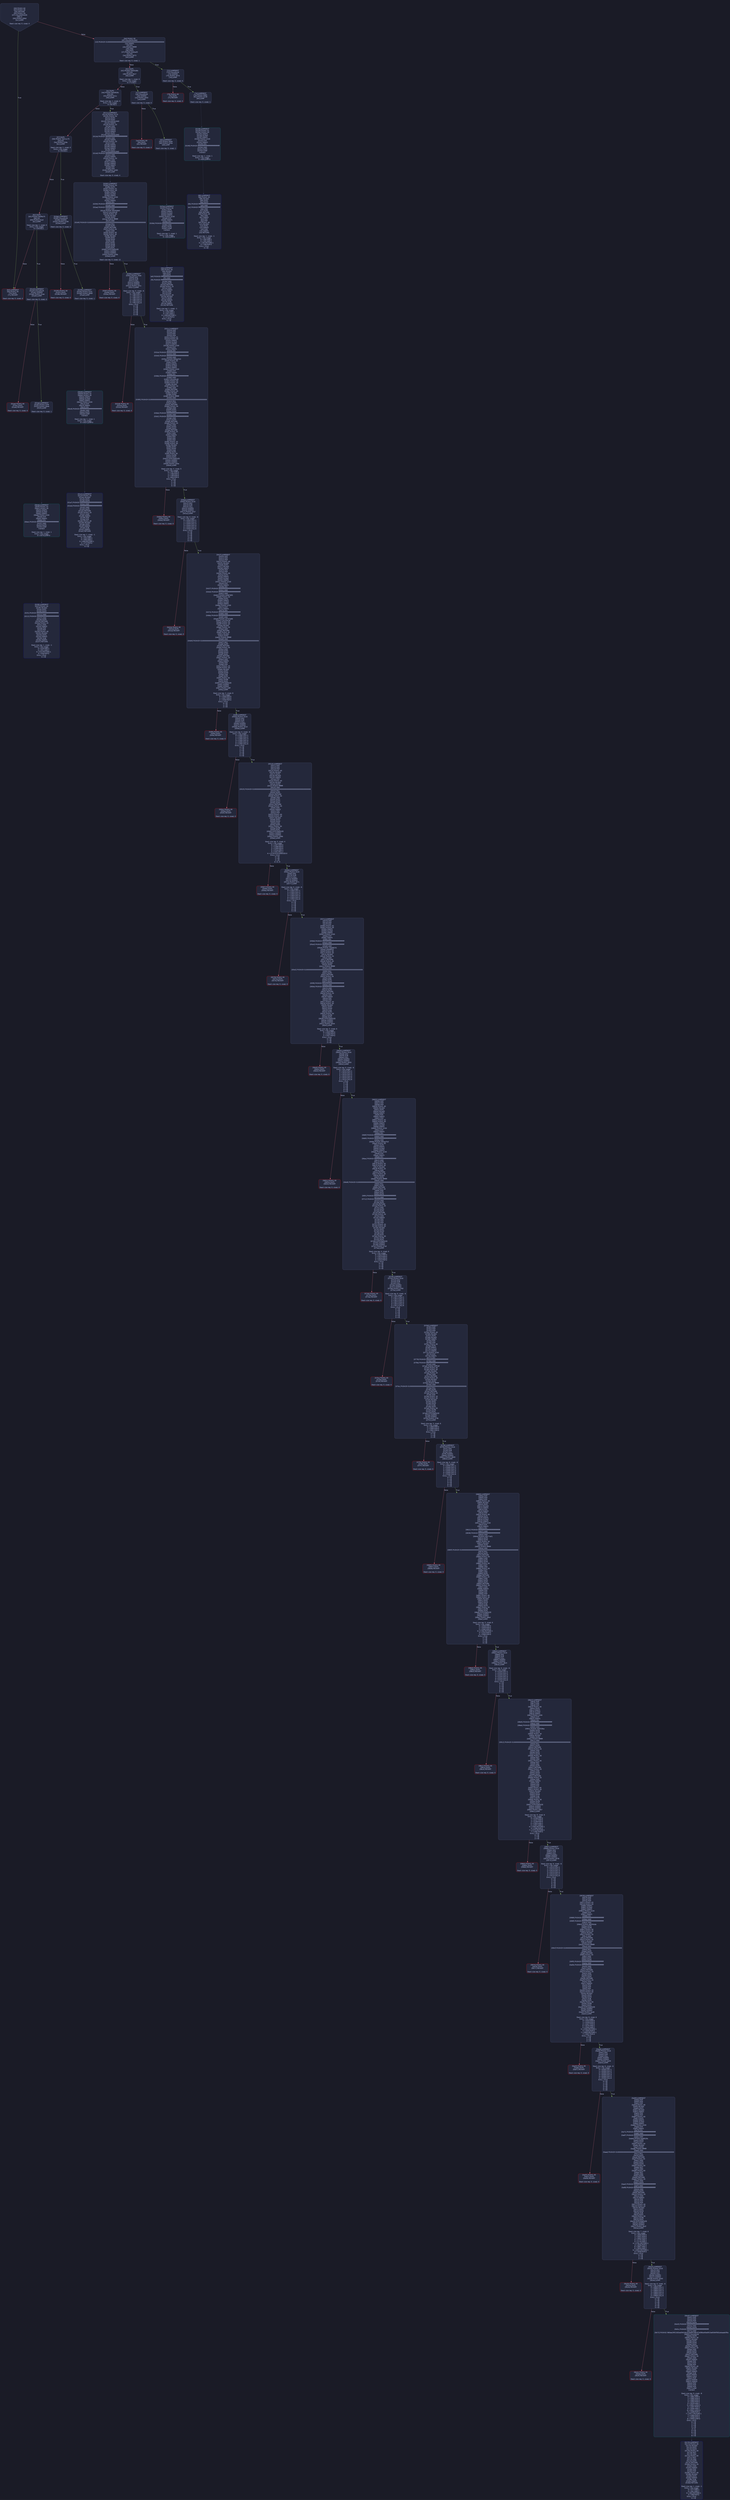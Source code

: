 digraph G {
    node [shape=box, style="filled, rounded", color="#565f89", fontcolor="#c0caf5", fontname="Helvetica", fillcolor="#24283b"];
    edge [color="#414868", fontcolor="#c0caf5", fontname="Helvetica"];
    bgcolor="#1a1b26";
    0 [ label = "[00] PUSH1 60
[02] PUSH1 40
[04] MSTORE
[05] PUSH1 04
[07] CALLDATASIZE
[08] LT
[09] PUSH2 006d
[0c] JUMPI

Stack size req: 0, sizeΔ: 0
" shape = invhouse]
    1 [ label = "[0d] PUSH1 00
[0f] CALLDATALOAD
[10] PUSH29 0100000000000000000000000000000000000000000000000000000000
[2e] SWAP1
[2f] DIV
[30] PUSH4 ffffffff
[35] AND
[36] DUP1
[37] PUSH4 3fc8cef3
[3c] EQ
[3d] PUSH2 0072
[40] JUMPI

Stack size req: 0, sizeΔ: 1
"]
    2 [ label = "[41] DUP1
[42] PUSH4 50655d8c
[47] EQ
[48] PUSH2 00c7
[4b] JUMPI

Stack size req: 1, sizeΔ: 0
Entry->Op usage:
	0->71:EQ:1
"]
    3 [ label = "[4c] DUP1
[4d] PUSH4 5e5d926c
[52] EQ
[53] PUSH2 011c
[56] JUMPI

Stack size req: 1, sizeΔ: 0
Entry->Op usage:
	0->82:EQ:1
"]
    4 [ label = "[57] DUP1
[58] PUSH4 7d211c75
[5d] EQ
[5e] PUSH2 018e
[61] JUMPI

Stack size req: 1, sizeΔ: 0
Entry->Op usage:
	0->93:EQ:1
"]
    5 [ label = "[62] DUP1
[63] PUSH4 f4b9fa75
[68] EQ
[69] PUSH2 01e3
[6c] JUMPI

Stack size req: 1, sizeΔ: 0
Entry->Op usage:
	0->104:EQ:1
"]
    6 [ label = "[6d] JUMPDEST
[6e] PUSH1 00
[70] DUP1
[71] REVERT

Stack size req: 0, sizeΔ: 0
" color = "red"]
    7 [ label = "[72] JUMPDEST
[73] CALLVALUE
[74] ISZERO
[75] PUSH2 007d
[78] JUMPI

Stack size req: 0, sizeΔ: 0
"]
    8 [ label = "[79] PUSH1 00
[7b] DUP1
[7c] REVERT

Stack size req: 0, sizeΔ: 0
" color = "red"]
    9 [ label = "[7d] JUMPDEST
[7e] PUSH2 0085
[81] PUSH2 0238
[84] JUMP

Stack size req: 0, sizeΔ: 1
"]
    10 [ label = "[85] JUMPDEST
[86] PUSH1 40
[88] MLOAD
[89] DUP1
[8a] DUP3
[8b] PUSH20 ffffffffffffffffffffffffffffffffffffffff
[a0] AND
[a1] PUSH20 ffffffffffffffffffffffffffffffffffffffff
[b6] AND
[b7] DUP2
[b8] MSTORE
[b9] PUSH1 20
[bb] ADD
[bc] SWAP2
[bd] POP
[be] POP
[bf] PUSH1 40
[c1] MLOAD
[c2] DUP1
[c3] SWAP2
[c4] SUB
[c5] SWAP1
[c6] RETURN

Stack size req: 1, sizeΔ: -1
Entry->Op usage:
	0->160:AND:1
	0->182:AND:1
	0->184:MSTORE:1
	0->189:POP:0
Entry->Exit:
	0->😵
" color = "darkblue"]
    11 [ label = "[c7] JUMPDEST
[c8] CALLVALUE
[c9] ISZERO
[ca] PUSH2 00d2
[cd] JUMPI

Stack size req: 0, sizeΔ: 0
"]
    12 [ label = "[ce] PUSH1 00
[d0] DUP1
[d1] REVERT

Stack size req: 0, sizeΔ: 0
" color = "red"]
    13 [ label = "[d2] JUMPDEST
[d3] PUSH2 00da
[d6] PUSH2 025e
[d9] JUMP

Stack size req: 0, sizeΔ: 1
"]
    14 [ label = "[da] JUMPDEST
[db] PUSH1 40
[dd] MLOAD
[de] DUP1
[df] DUP3
[e0] PUSH20 ffffffffffffffffffffffffffffffffffffffff
[f5] AND
[f6] PUSH20 ffffffffffffffffffffffffffffffffffffffff
[010b] AND
[010c] DUP2
[010d] MSTORE
[010e] PUSH1 20
[0110] ADD
[0111] SWAP2
[0112] POP
[0113] POP
[0114] PUSH1 40
[0116] MLOAD
[0117] DUP1
[0118] SWAP2
[0119] SUB
[011a] SWAP1
[011b] RETURN

Stack size req: 1, sizeΔ: -1
Entry->Op usage:
	0->245:AND:1
	0->267:AND:1
	0->269:MSTORE:1
	0->274:POP:0
Entry->Exit:
	0->😵
" color = "darkblue"]
    15 [ label = "[011c] JUMPDEST
[011d] PUSH2 0170
[0120] PUSH1 04
[0122] DUP1
[0123] DUP1
[0124] CALLDATALOAD
[0125] SWAP1
[0126] PUSH1 20
[0128] ADD
[0129] SWAP1
[012a] SWAP2
[012b] SWAP1
[012c] DUP1
[012d] CALLDATALOAD
[012e] PUSH20 ffffffffffffffffffffffffffffffffffffffff
[0143] AND
[0144] SWAP1
[0145] PUSH1 20
[0147] ADD
[0148] SWAP1
[0149] SWAP2
[014a] SWAP1
[014b] DUP1
[014c] CALLDATALOAD
[014d] PUSH20 ffffffffffffffffffffffffffffffffffffffff
[0162] AND
[0163] SWAP1
[0164] PUSH1 20
[0166] ADD
[0167] SWAP1
[0168] SWAP2
[0169] SWAP1
[016a] POP
[016b] POP
[016c] PUSH2 0283
[016f] JUMP

Stack size req: 0, sizeΔ: 4
"]
    16 [ label = "[0170] JUMPDEST
[0171] PUSH1 40
[0173] MLOAD
[0174] DUP1
[0175] DUP3
[0176] PUSH1 00
[0178] NOT
[0179] AND
[017a] PUSH1 00
[017c] NOT
[017d] AND
[017e] DUP2
[017f] MSTORE
[0180] PUSH1 20
[0182] ADD
[0183] SWAP2
[0184] POP
[0185] POP
[0186] PUSH1 40
[0188] MLOAD
[0189] DUP1
[018a] SWAP2
[018b] SUB
[018c] SWAP1
[018d] RETURN

Stack size req: 1, sizeΔ: -1
Entry->Op usage:
	0->377:AND:1
	0->381:AND:1
	0->383:MSTORE:1
	0->388:POP:0
Entry->Exit:
	0->😵
" color = "darkblue"]
    17 [ label = "[018e] JUMPDEST
[018f] CALLVALUE
[0190] ISZERO
[0191] PUSH2 0199
[0194] JUMPI

Stack size req: 0, sizeΔ: 0
"]
    18 [ label = "[0195] PUSH1 00
[0197] DUP1
[0198] REVERT

Stack size req: 0, sizeΔ: 0
" color = "red"]
    19 [ label = "[0199] JUMPDEST
[019a] PUSH2 01a1
[019d] PUSH2 0bb8
[01a0] JUMP

Stack size req: 0, sizeΔ: 1
"]
    20 [ label = "[01a1] JUMPDEST
[01a2] PUSH1 40
[01a4] MLOAD
[01a5] DUP1
[01a6] DUP3
[01a7] PUSH20 ffffffffffffffffffffffffffffffffffffffff
[01bc] AND
[01bd] PUSH20 ffffffffffffffffffffffffffffffffffffffff
[01d2] AND
[01d3] DUP2
[01d4] MSTORE
[01d5] PUSH1 20
[01d7] ADD
[01d8] SWAP2
[01d9] POP
[01da] POP
[01db] PUSH1 40
[01dd] MLOAD
[01de] DUP1
[01df] SWAP2
[01e0] SUB
[01e1] SWAP1
[01e2] RETURN

Stack size req: 1, sizeΔ: -1
Entry->Op usage:
	0->444:AND:1
	0->466:AND:1
	0->468:MSTORE:1
	0->473:POP:0
Entry->Exit:
	0->😵
" color = "darkblue"]
    21 [ label = "[01e3] JUMPDEST
[01e4] CALLVALUE
[01e5] ISZERO
[01e6] PUSH2 01ee
[01e9] JUMPI

Stack size req: 0, sizeΔ: 0
"]
    22 [ label = "[01ea] PUSH1 00
[01ec] DUP1
[01ed] REVERT

Stack size req: 0, sizeΔ: 0
" color = "red"]
    23 [ label = "[01ee] JUMPDEST
[01ef] PUSH2 01f6
[01f2] PUSH2 0bde
[01f5] JUMP

Stack size req: 0, sizeΔ: 1
"]
    24 [ label = "[01f6] JUMPDEST
[01f7] PUSH1 40
[01f9] MLOAD
[01fa] DUP1
[01fb] DUP3
[01fc] PUSH20 ffffffffffffffffffffffffffffffffffffffff
[0211] AND
[0212] PUSH20 ffffffffffffffffffffffffffffffffffffffff
[0227] AND
[0228] DUP2
[0229] MSTORE
[022a] PUSH1 20
[022c] ADD
[022d] SWAP2
[022e] POP
[022f] POP
[0230] PUSH1 40
[0232] MLOAD
[0233] DUP1
[0234] SWAP2
[0235] SUB
[0236] SWAP1
[0237] RETURN

Stack size req: 1, sizeΔ: -1
Entry->Op usage:
	0->529:AND:1
	0->551:AND:1
	0->553:MSTORE:1
	0->558:POP:0
Entry->Exit:
	0->😵
" color = "darkblue"]
    25 [ label = "[0238] JUMPDEST
[0239] PUSH1 01
[023b] PUSH1 00
[023d] SWAP1
[023e] SLOAD
[023f] SWAP1
[0240] PUSH2 0100
[0243] EXP
[0244] SWAP1
[0245] DIV
[0246] PUSH20 ffffffffffffffffffffffffffffffffffffffff
[025b] AND
[025c] DUP2
[025d] JUMP
Indirect!

Stack size req: 1, sizeΔ: 1
Entry->Op usage:
	0->605:JUMP:0
" color = "teal"]
    26 [ label = "[025e] JUMPDEST
[025f] PUSH1 00
[0261] DUP1
[0262] SWAP1
[0263] SLOAD
[0264] SWAP1
[0265] PUSH2 0100
[0268] EXP
[0269] SWAP1
[026a] DIV
[026b] PUSH20 ffffffffffffffffffffffffffffffffffffffff
[0280] AND
[0281] DUP2
[0282] JUMP
Indirect!

Stack size req: 1, sizeΔ: 1
Entry->Op usage:
	0->642:JUMP:0
" color = "teal"]
    27 [ label = "[0283] JUMPDEST
[0284] PUSH1 00
[0286] DUP1
[0287] PUSH1 01
[0289] PUSH1 00
[028b] SWAP1
[028c] SLOAD
[028d] SWAP1
[028e] PUSH2 0100
[0291] EXP
[0292] SWAP1
[0293] DIV
[0294] PUSH20 ffffffffffffffffffffffffffffffffffffffff
[02a9] AND
[02aa] PUSH20 ffffffffffffffffffffffffffffffffffffffff
[02bf] AND
[02c0] PUSH4 d0e30db0
[02c5] CALLVALUE
[02c6] PUSH1 40
[02c8] MLOAD
[02c9] DUP3
[02ca] PUSH4 ffffffff
[02cf] AND
[02d0] PUSH29 0100000000000000000000000000000000000000000000000000000000
[02ee] MUL
[02ef] DUP2
[02f0] MSTORE
[02f1] PUSH1 04
[02f3] ADD
[02f4] PUSH1 00
[02f6] PUSH1 40
[02f8] MLOAD
[02f9] DUP1
[02fa] DUP4
[02fb] SUB
[02fc] DUP2
[02fd] DUP6
[02fe] DUP9
[02ff] DUP1
[0300] EXTCODESIZE
[0301] ISZERO
[0302] ISZERO
[0303] PUSH2 030b
[0306] JUMPI

Stack size req: 0, sizeΔ: 12
"]
    28 [ label = "[0307] PUSH1 00
[0309] DUP1
[030a] REVERT

Stack size req: 0, sizeΔ: 0
" color = "red"]
    29 [ label = "[030b] JUMPDEST
[030c] PUSH2 25ee
[030f] GAS
[0310] SUB
[0311] CALL
[0312] ISZERO
[0313] ISZERO
[0314] PUSH2 031c
[0317] JUMPI

Stack size req: 6, sizeΔ: -6
Entry->Op usage:
	0->785:CALL:1
	1->785:CALL:2
	2->785:CALL:3
	3->785:CALL:4
	4->785:CALL:5
	5->785:CALL:6
Entry->Exit:
	0->😵
	1->😵
	2->😵
	3->😵
	4->😵
	5->😵
"]
    30 [ label = "[0318] PUSH1 00
[031a] DUP1
[031b] REVERT

Stack size req: 0, sizeΔ: 0
" color = "red"]
    31 [ label = "[031c] JUMPDEST
[031d] POP
[031e] POP
[031f] POP
[0320] POP
[0321] PUSH1 01
[0323] PUSH1 00
[0325] SWAP1
[0326] SLOAD
[0327] SWAP1
[0328] PUSH2 0100
[032b] EXP
[032c] SWAP1
[032d] DIV
[032e] PUSH20 ffffffffffffffffffffffffffffffffffffffff
[0343] AND
[0344] PUSH20 ffffffffffffffffffffffffffffffffffffffff
[0359] AND
[035a] PUSH4 095ea7b3
[035f] PUSH1 00
[0361] DUP1
[0362] SWAP1
[0363] SLOAD
[0364] SWAP1
[0365] PUSH2 0100
[0368] EXP
[0369] SWAP1
[036a] DIV
[036b] PUSH20 ffffffffffffffffffffffffffffffffffffffff
[0380] AND
[0381] CALLVALUE
[0382] PUSH1 00
[0384] PUSH1 40
[0386] MLOAD
[0387] PUSH1 20
[0389] ADD
[038a] MSTORE
[038b] PUSH1 40
[038d] MLOAD
[038e] DUP4
[038f] PUSH4 ffffffff
[0394] AND
[0395] PUSH29 0100000000000000000000000000000000000000000000000000000000
[03b3] MUL
[03b4] DUP2
[03b5] MSTORE
[03b6] PUSH1 04
[03b8] ADD
[03b9] DUP1
[03ba] DUP4
[03bb] PUSH20 ffffffffffffffffffffffffffffffffffffffff
[03d0] AND
[03d1] PUSH20 ffffffffffffffffffffffffffffffffffffffff
[03e6] AND
[03e7] DUP2
[03e8] MSTORE
[03e9] PUSH1 20
[03eb] ADD
[03ec] DUP3
[03ed] DUP2
[03ee] MSTORE
[03ef] PUSH1 20
[03f1] ADD
[03f2] SWAP3
[03f3] POP
[03f4] POP
[03f5] POP
[03f6] PUSH1 20
[03f8] PUSH1 40
[03fa] MLOAD
[03fb] DUP1
[03fc] DUP4
[03fd] SUB
[03fe] DUP2
[03ff] PUSH1 00
[0401] DUP8
[0402] DUP1
[0403] EXTCODESIZE
[0404] ISZERO
[0405] ISZERO
[0406] PUSH2 040e
[0409] JUMPI

Stack size req: 4, sizeΔ: 5
Entry->Op usage:
	0->797:POP:0
	1->798:POP:0
	2->799:POP:0
	3->800:POP:0
Entry->Exit:
	0->😵
	1->😵
	2->😵
	3->😵
"]
    32 [ label = "[040a] PUSH1 00
[040c] DUP1
[040d] REVERT

Stack size req: 0, sizeΔ: 0
" color = "red"]
    33 [ label = "[040e] JUMPDEST
[040f] PUSH2 02c6
[0412] GAS
[0413] SUB
[0414] CALL
[0415] ISZERO
[0416] ISZERO
[0417] PUSH2 041f
[041a] JUMPI

Stack size req: 6, sizeΔ: -6
Entry->Op usage:
	0->1044:CALL:1
	1->1044:CALL:2
	2->1044:CALL:3
	3->1044:CALL:4
	4->1044:CALL:5
	5->1044:CALL:6
Entry->Exit:
	0->😵
	1->😵
	2->😵
	3->😵
	4->😵
	5->😵
"]
    34 [ label = "[041b] PUSH1 00
[041d] DUP1
[041e] REVERT

Stack size req: 0, sizeΔ: 0
" color = "red"]
    35 [ label = "[041f] JUMPDEST
[0420] POP
[0421] POP
[0422] POP
[0423] PUSH1 40
[0425] MLOAD
[0426] DUP1
[0427] MLOAD
[0428] SWAP1
[0429] POP
[042a] POP
[042b] PUSH1 00
[042d] DUP1
[042e] SWAP1
[042f] SLOAD
[0430] SWAP1
[0431] PUSH2 0100
[0434] EXP
[0435] SWAP1
[0436] DIV
[0437] PUSH20 ffffffffffffffffffffffffffffffffffffffff
[044c] AND
[044d] PUSH20 ffffffffffffffffffffffffffffffffffffffff
[0462] AND
[0463] PUSH4 049878f3
[0468] PUSH1 00
[046a] DUP1
[046b] SWAP1
[046c] SLOAD
[046d] SWAP1
[046e] PUSH2 0100
[0471] EXP
[0472] SWAP1
[0473] DIV
[0474] PUSH20 ffffffffffffffffffffffffffffffffffffffff
[0489] AND
[048a] PUSH20 ffffffffffffffffffffffffffffffffffffffff
[049f] AND
[04a0] PUSH4 e47e7e66
[04a5] CALLVALUE
[04a6] PUSH1 00
[04a8] PUSH1 40
[04aa] MLOAD
[04ab] PUSH1 20
[04ad] ADD
[04ae] MSTORE
[04af] PUSH1 40
[04b1] MLOAD
[04b2] DUP3
[04b3] PUSH4 ffffffff
[04b8] AND
[04b9] PUSH29 0100000000000000000000000000000000000000000000000000000000
[04d7] MUL
[04d8] DUP2
[04d9] MSTORE
[04da] PUSH1 04
[04dc] ADD
[04dd] DUP1
[04de] DUP3
[04df] DUP2
[04e0] MSTORE
[04e1] PUSH1 20
[04e3] ADD
[04e4] SWAP2
[04e5] POP
[04e6] POP
[04e7] PUSH1 20
[04e9] PUSH1 40
[04eb] MLOAD
[04ec] DUP1
[04ed] DUP4
[04ee] SUB
[04ef] DUP2
[04f0] PUSH1 00
[04f2] DUP8
[04f3] DUP1
[04f4] EXTCODESIZE
[04f5] ISZERO
[04f6] ISZERO
[04f7] PUSH2 04ff
[04fa] JUMPI

Stack size req: 3, sizeΔ: 8
Entry->Op usage:
	0->1056:POP:0
	1->1057:POP:0
	2->1058:POP:0
Entry->Exit:
	0->😵
	1->😵
	2->😵
"]
    36 [ label = "[04fb] PUSH1 00
[04fd] DUP1
[04fe] REVERT

Stack size req: 0, sizeΔ: 0
" color = "red"]
    37 [ label = "[04ff] JUMPDEST
[0500] PUSH2 02c6
[0503] GAS
[0504] SUB
[0505] CALL
[0506] ISZERO
[0507] ISZERO
[0508] PUSH2 0510
[050b] JUMPI

Stack size req: 6, sizeΔ: -6
Entry->Op usage:
	0->1285:CALL:1
	1->1285:CALL:2
	2->1285:CALL:3
	3->1285:CALL:4
	4->1285:CALL:5
	5->1285:CALL:6
Entry->Exit:
	0->😵
	1->😵
	2->😵
	3->😵
	4->😵
	5->😵
"]
    38 [ label = "[050c] PUSH1 00
[050e] DUP1
[050f] REVERT

Stack size req: 0, sizeΔ: 0
" color = "red"]
    39 [ label = "[0510] JUMPDEST
[0511] POP
[0512] POP
[0513] POP
[0514] PUSH1 40
[0516] MLOAD
[0517] DUP1
[0518] MLOAD
[0519] SWAP1
[051a] POP
[051b] PUSH1 40
[051d] MLOAD
[051e] DUP3
[051f] PUSH4 ffffffff
[0524] AND
[0525] PUSH29 0100000000000000000000000000000000000000000000000000000000
[0543] MUL
[0544] DUP2
[0545] MSTORE
[0546] PUSH1 04
[0548] ADD
[0549] DUP1
[054a] DUP3
[054b] DUP2
[054c] MSTORE
[054d] PUSH1 20
[054f] ADD
[0550] SWAP2
[0551] POP
[0552] POP
[0553] PUSH1 00
[0555] PUSH1 40
[0557] MLOAD
[0558] DUP1
[0559] DUP4
[055a] SUB
[055b] DUP2
[055c] PUSH1 00
[055e] DUP8
[055f] DUP1
[0560] EXTCODESIZE
[0561] ISZERO
[0562] ISZERO
[0563] PUSH2 056b
[0566] JUMPI

Stack size req: 5, sizeΔ: 4
Entry->Op usage:
	0->1297:POP:0
	1->1298:POP:0
	2->1299:POP:0
	3->1316:AND:1
	3->1347:MUL:1
	4->1376:EXTCODESIZE:0
Entry->Exit:
	0->😵
	1->😵
	2->😵
	4->0, 8
"]
    40 [ label = "[0567] PUSH1 00
[0569] DUP1
[056a] REVERT

Stack size req: 0, sizeΔ: 0
" color = "red"]
    41 [ label = "[056b] JUMPDEST
[056c] PUSH2 02c6
[056f] GAS
[0570] SUB
[0571] CALL
[0572] ISZERO
[0573] ISZERO
[0574] PUSH2 057c
[0577] JUMPI

Stack size req: 6, sizeΔ: -6
Entry->Op usage:
	0->1393:CALL:1
	1->1393:CALL:2
	2->1393:CALL:3
	3->1393:CALL:4
	4->1393:CALL:5
	5->1393:CALL:6
Entry->Exit:
	0->😵
	1->😵
	2->😵
	3->😵
	4->😵
	5->😵
"]
    42 [ label = "[0578] PUSH1 00
[057a] DUP1
[057b] REVERT

Stack size req: 0, sizeΔ: 0
" color = "red"]
    43 [ label = "[057c] JUMPDEST
[057d] POP
[057e] POP
[057f] POP
[0580] PUSH1 02
[0582] PUSH1 00
[0584] SWAP1
[0585] SLOAD
[0586] SWAP1
[0587] PUSH2 0100
[058a] EXP
[058b] SWAP1
[058c] DIV
[058d] PUSH20 ffffffffffffffffffffffffffffffffffffffff
[05a2] AND
[05a3] PUSH20 ffffffffffffffffffffffffffffffffffffffff
[05b8] AND
[05b9] PUSH4 70a08231
[05be] ADDRESS
[05bf] PUSH1 00
[05c1] PUSH1 40
[05c3] MLOAD
[05c4] PUSH1 20
[05c6] ADD
[05c7] MSTORE
[05c8] PUSH1 40
[05ca] MLOAD
[05cb] DUP3
[05cc] PUSH4 ffffffff
[05d1] AND
[05d2] PUSH29 0100000000000000000000000000000000000000000000000000000000
[05f0] MUL
[05f1] DUP2
[05f2] MSTORE
[05f3] PUSH1 04
[05f5] ADD
[05f6] DUP1
[05f7] DUP3
[05f8] PUSH20 ffffffffffffffffffffffffffffffffffffffff
[060d] AND
[060e] PUSH20 ffffffffffffffffffffffffffffffffffffffff
[0623] AND
[0624] DUP2
[0625] MSTORE
[0626] PUSH1 20
[0628] ADD
[0629] SWAP2
[062a] POP
[062b] POP
[062c] PUSH1 20
[062e] PUSH1 40
[0630] MLOAD
[0631] DUP1
[0632] DUP4
[0633] SUB
[0634] DUP2
[0635] PUSH1 00
[0637] DUP8
[0638] DUP1
[0639] EXTCODESIZE
[063a] ISZERO
[063b] ISZERO
[063c] PUSH2 0644
[063f] JUMPI

Stack size req: 3, sizeΔ: 6
Entry->Op usage:
	0->1405:POP:0
	1->1406:POP:0
	2->1407:POP:0
Entry->Exit:
	0->😵
	1->😵
	2->😵
"]
    44 [ label = "[0640] PUSH1 00
[0642] DUP1
[0643] REVERT

Stack size req: 0, sizeΔ: 0
" color = "red"]
    45 [ label = "[0644] JUMPDEST
[0645] PUSH2 02c6
[0648] GAS
[0649] SUB
[064a] CALL
[064b] ISZERO
[064c] ISZERO
[064d] PUSH2 0655
[0650] JUMPI

Stack size req: 6, sizeΔ: -6
Entry->Op usage:
	0->1610:CALL:1
	1->1610:CALL:2
	2->1610:CALL:3
	3->1610:CALL:4
	4->1610:CALL:5
	5->1610:CALL:6
Entry->Exit:
	0->😵
	1->😵
	2->😵
	3->😵
	4->😵
	5->😵
"]
    46 [ label = "[0651] PUSH1 00
[0653] DUP1
[0654] REVERT

Stack size req: 0, sizeΔ: 0
" color = "red"]
    47 [ label = "[0655] JUMPDEST
[0656] POP
[0657] POP
[0658] POP
[0659] PUSH1 40
[065b] MLOAD
[065c] DUP1
[065d] MLOAD
[065e] SWAP1
[065f] POP
[0660] SWAP1
[0661] POP
[0662] PUSH1 02
[0664] PUSH1 00
[0666] SWAP1
[0667] SLOAD
[0668] SWAP1
[0669] PUSH2 0100
[066c] EXP
[066d] SWAP1
[066e] DIV
[066f] PUSH20 ffffffffffffffffffffffffffffffffffffffff
[0684] AND
[0685] PUSH20 ffffffffffffffffffffffffffffffffffffffff
[069a] AND
[069b] PUSH4 095ea7b3
[06a0] PUSH1 00
[06a2] DUP1
[06a3] SWAP1
[06a4] SLOAD
[06a5] SWAP1
[06a6] PUSH2 0100
[06a9] EXP
[06aa] SWAP1
[06ab] DIV
[06ac] PUSH20 ffffffffffffffffffffffffffffffffffffffff
[06c1] AND
[06c2] DUP4
[06c3] PUSH1 00
[06c5] PUSH1 40
[06c7] MLOAD
[06c8] PUSH1 20
[06ca] ADD
[06cb] MSTORE
[06cc] PUSH1 40
[06ce] MLOAD
[06cf] DUP4
[06d0] PUSH4 ffffffff
[06d5] AND
[06d6] PUSH29 0100000000000000000000000000000000000000000000000000000000
[06f4] MUL
[06f5] DUP2
[06f6] MSTORE
[06f7] PUSH1 04
[06f9] ADD
[06fa] DUP1
[06fb] DUP4
[06fc] PUSH20 ffffffffffffffffffffffffffffffffffffffff
[0711] AND
[0712] PUSH20 ffffffffffffffffffffffffffffffffffffffff
[0727] AND
[0728] DUP2
[0729] MSTORE
[072a] PUSH1 20
[072c] ADD
[072d] DUP3
[072e] DUP2
[072f] MSTORE
[0730] PUSH1 20
[0732] ADD
[0733] SWAP3
[0734] POP
[0735] POP
[0736] POP
[0737] PUSH1 20
[0739] PUSH1 40
[073b] MLOAD
[073c] DUP1
[073d] DUP4
[073e] SUB
[073f] DUP2
[0740] PUSH1 00
[0742] DUP8
[0743] DUP1
[0744] EXTCODESIZE
[0745] ISZERO
[0746] ISZERO
[0747] PUSH2 074f
[074a] JUMPI

Stack size req: 4, sizeΔ: 6
Entry->Op usage:
	0->1622:POP:0
	1->1623:POP:0
	2->1624:POP:0
	3->1633:POP:0
Entry->Exit:
	0->😵
	1->😵
	2->😵
	3->😵
"]
    48 [ label = "[074b] PUSH1 00
[074d] DUP1
[074e] REVERT

Stack size req: 0, sizeΔ: 0
" color = "red"]
    49 [ label = "[074f] JUMPDEST
[0750] PUSH2 02c6
[0753] GAS
[0754] SUB
[0755] CALL
[0756] ISZERO
[0757] ISZERO
[0758] PUSH2 0760
[075b] JUMPI

Stack size req: 6, sizeΔ: -6
Entry->Op usage:
	0->1877:CALL:1
	1->1877:CALL:2
	2->1877:CALL:3
	3->1877:CALL:4
	4->1877:CALL:5
	5->1877:CALL:6
Entry->Exit:
	0->😵
	1->😵
	2->😵
	3->😵
	4->😵
	5->😵
"]
    50 [ label = "[075c] PUSH1 00
[075e] DUP1
[075f] REVERT

Stack size req: 0, sizeΔ: 0
" color = "red"]
    51 [ label = "[0760] JUMPDEST
[0761] POP
[0762] POP
[0763] POP
[0764] PUSH1 40
[0766] MLOAD
[0767] DUP1
[0768] MLOAD
[0769] SWAP1
[076a] POP
[076b] POP
[076c] PUSH1 00
[076e] DUP1
[076f] SWAP1
[0770] SLOAD
[0771] SWAP1
[0772] PUSH2 0100
[0775] EXP
[0776] SWAP1
[0777] DIV
[0778] PUSH20 ffffffffffffffffffffffffffffffffffffffff
[078d] AND
[078e] PUSH20 ffffffffffffffffffffffffffffffffffffffff
[07a3] AND
[07a4] PUSH4 fcfff16f
[07a9] PUSH1 00
[07ab] PUSH1 40
[07ad] MLOAD
[07ae] PUSH1 20
[07b0] ADD
[07b1] MSTORE
[07b2] PUSH1 40
[07b4] MLOAD
[07b5] DUP2
[07b6] PUSH4 ffffffff
[07bb] AND
[07bc] PUSH29 0100000000000000000000000000000000000000000000000000000000
[07da] MUL
[07db] DUP2
[07dc] MSTORE
[07dd] PUSH1 04
[07df] ADD
[07e0] PUSH1 20
[07e2] PUSH1 40
[07e4] MLOAD
[07e5] DUP1
[07e6] DUP4
[07e7] SUB
[07e8] DUP2
[07e9] PUSH1 00
[07eb] DUP8
[07ec] DUP1
[07ed] EXTCODESIZE
[07ee] ISZERO
[07ef] ISZERO
[07f0] PUSH2 07f8
[07f3] JUMPI

Stack size req: 3, sizeΔ: 6
Entry->Op usage:
	0->1889:POP:0
	1->1890:POP:0
	2->1891:POP:0
Entry->Exit:
	0->😵
	1->😵
	2->😵
"]
    52 [ label = "[07f4] PUSH1 00
[07f6] DUP1
[07f7] REVERT

Stack size req: 0, sizeΔ: 0
" color = "red"]
    53 [ label = "[07f8] JUMPDEST
[07f9] PUSH2 02c6
[07fc] GAS
[07fd] SUB
[07fe] CALL
[07ff] ISZERO
[0800] ISZERO
[0801] PUSH2 0809
[0804] JUMPI

Stack size req: 6, sizeΔ: -6
Entry->Op usage:
	0->2046:CALL:1
	1->2046:CALL:2
	2->2046:CALL:3
	3->2046:CALL:4
	4->2046:CALL:5
	5->2046:CALL:6
Entry->Exit:
	0->😵
	1->😵
	2->😵
	3->😵
	4->😵
	5->😵
"]
    54 [ label = "[0805] PUSH1 00
[0807] DUP1
[0808] REVERT

Stack size req: 0, sizeΔ: 0
" color = "red"]
    55 [ label = "[0809] JUMPDEST
[080a] POP
[080b] POP
[080c] POP
[080d] PUSH1 40
[080f] MLOAD
[0810] DUP1
[0811] MLOAD
[0812] SWAP1
[0813] POP
[0814] SWAP2
[0815] POP
[0816] PUSH1 00
[0818] DUP1
[0819] SWAP1
[081a] SLOAD
[081b] SWAP1
[081c] PUSH2 0100
[081f] EXP
[0820] SWAP1
[0821] DIV
[0822] PUSH20 ffffffffffffffffffffffffffffffffffffffff
[0837] AND
[0838] PUSH20 ffffffffffffffffffffffffffffffffffffffff
[084d] AND
[084e] PUSH4 b3b77a51
[0853] DUP4
[0854] DUP4
[0855] PUSH1 40
[0857] MLOAD
[0858] DUP4
[0859] PUSH4 ffffffff
[085e] AND
[085f] PUSH29 0100000000000000000000000000000000000000000000000000000000
[087d] MUL
[087e] DUP2
[087f] MSTORE
[0880] PUSH1 04
[0882] ADD
[0883] DUP1
[0884] DUP4
[0885] PUSH1 00
[0887] NOT
[0888] AND
[0889] PUSH1 00
[088b] NOT
[088c] AND
[088d] DUP2
[088e] MSTORE
[088f] PUSH1 20
[0891] ADD
[0892] DUP3
[0893] DUP2
[0894] MSTORE
[0895] PUSH1 20
[0897] ADD
[0898] SWAP3
[0899] POP
[089a] POP
[089b] POP
[089c] PUSH1 00
[089e] PUSH1 40
[08a0] MLOAD
[08a1] DUP1
[08a2] DUP4
[08a3] SUB
[08a4] DUP2
[08a5] PUSH1 00
[08a7] DUP8
[08a8] DUP1
[08a9] EXTCODESIZE
[08aa] ISZERO
[08ab] ISZERO
[08ac] PUSH2 08b4
[08af] JUMPI

Stack size req: 5, sizeΔ: 6
Entry->Op usage:
	0->2058:POP:0
	1->2059:POP:0
	2->2060:POP:0
	3->2196:MSTORE:1
	3->2203:POP:0
	4->2069:POP:0
Entry->Exit:
	0->😵
	1->😵
	2->😵
	4->😵
"]
    56 [ label = "[08b0] PUSH1 00
[08b2] DUP1
[08b3] REVERT

Stack size req: 0, sizeΔ: 0
" color = "red"]
    57 [ label = "[08b4] JUMPDEST
[08b5] PUSH2 02c6
[08b8] GAS
[08b9] SUB
[08ba] CALL
[08bb] ISZERO
[08bc] ISZERO
[08bd] PUSH2 08c5
[08c0] JUMPI

Stack size req: 6, sizeΔ: -6
Entry->Op usage:
	0->2234:CALL:1
	1->2234:CALL:2
	2->2234:CALL:3
	3->2234:CALL:4
	4->2234:CALL:5
	5->2234:CALL:6
Entry->Exit:
	0->😵
	1->😵
	2->😵
	3->😵
	4->😵
	5->😵
"]
    58 [ label = "[08c1] PUSH1 00
[08c3] DUP1
[08c4] REVERT

Stack size req: 0, sizeΔ: 0
" color = "red"]
    59 [ label = "[08c5] JUMPDEST
[08c6] POP
[08c7] POP
[08c8] POP
[08c9] PUSH1 00
[08cb] DUP1
[08cc] SWAP1
[08cd] SLOAD
[08ce] SWAP1
[08cf] PUSH2 0100
[08d2] EXP
[08d3] SWAP1
[08d4] DIV
[08d5] PUSH20 ffffffffffffffffffffffffffffffffffffffff
[08ea] AND
[08eb] PUSH20 ffffffffffffffffffffffffffffffffffffffff
[0900] AND
[0901] PUSH4 440f19ba
[0906] DUP4
[0907] DUP8
[0908] PUSH1 40
[090a] MLOAD
[090b] DUP4
[090c] PUSH4 ffffffff
[0911] AND
[0912] PUSH29 0100000000000000000000000000000000000000000000000000000000
[0930] MUL
[0931] DUP2
[0932] MSTORE
[0933] PUSH1 04
[0935] ADD
[0936] DUP1
[0937] DUP4
[0938] PUSH1 00
[093a] NOT
[093b] AND
[093c] PUSH1 00
[093e] NOT
[093f] AND
[0940] DUP2
[0941] MSTORE
[0942] PUSH1 20
[0944] ADD
[0945] DUP3
[0946] DUP2
[0947] MSTORE
[0948] PUSH1 20
[094a] ADD
[094b] SWAP3
[094c] POP
[094d] POP
[094e] POP
[094f] PUSH1 00
[0951] PUSH1 40
[0953] MLOAD
[0954] DUP1
[0955] DUP4
[0956] SUB
[0957] DUP2
[0958] PUSH1 00
[095a] DUP8
[095b] DUP1
[095c] EXTCODESIZE
[095d] ISZERO
[095e] ISZERO
[095f] PUSH2 0967
[0962] JUMPI

Stack size req: 8, sizeΔ: 6
Entry->Op usage:
	0->2246:POP:0
	1->2247:POP:0
	2->2248:POP:0
	4->2363:AND:1
	4->2367:AND:1
	4->2369:MSTORE:1
	4->2380:POP:0
	7->2375:MSTORE:1
	7->2382:POP:0
Entry->Exit:
	0->😵
	1->😵
	2->😵
"]
    60 [ label = "[0963] PUSH1 00
[0965] DUP1
[0966] REVERT

Stack size req: 0, sizeΔ: 0
" color = "red"]
    61 [ label = "[0967] JUMPDEST
[0968] PUSH2 02c6
[096b] GAS
[096c] SUB
[096d] CALL
[096e] ISZERO
[096f] ISZERO
[0970] PUSH2 0978
[0973] JUMPI

Stack size req: 6, sizeΔ: -6
Entry->Op usage:
	0->2413:CALL:1
	1->2413:CALL:2
	2->2413:CALL:3
	3->2413:CALL:4
	4->2413:CALL:5
	5->2413:CALL:6
Entry->Exit:
	0->😵
	1->😵
	2->😵
	3->😵
	4->😵
	5->😵
"]
    62 [ label = "[0974] PUSH1 00
[0976] DUP1
[0977] REVERT

Stack size req: 0, sizeΔ: 0
" color = "red"]
    63 [ label = "[0978] JUMPDEST
[0979] POP
[097a] POP
[097b] POP
[097c] PUSH1 03
[097e] PUSH1 00
[0980] SWAP1
[0981] SLOAD
[0982] SWAP1
[0983] PUSH2 0100
[0986] EXP
[0987] SWAP1
[0988] DIV
[0989] PUSH20 ffffffffffffffffffffffffffffffffffffffff
[099e] AND
[099f] PUSH20 ffffffffffffffffffffffffffffffffffffffff
[09b4] AND
[09b5] PUSH4 a9059cbb
[09ba] DUP5
[09bb] DUP8
[09bc] PUSH1 00
[09be] PUSH1 40
[09c0] MLOAD
[09c1] PUSH1 20
[09c3] ADD
[09c4] MSTORE
[09c5] PUSH1 40
[09c7] MLOAD
[09c8] DUP4
[09c9] PUSH4 ffffffff
[09ce] AND
[09cf] PUSH29 0100000000000000000000000000000000000000000000000000000000
[09ed] MUL
[09ee] DUP2
[09ef] MSTORE
[09f0] PUSH1 04
[09f2] ADD
[09f3] DUP1
[09f4] DUP4
[09f5] PUSH20 ffffffffffffffffffffffffffffffffffffffff
[0a0a] AND
[0a0b] PUSH20 ffffffffffffffffffffffffffffffffffffffff
[0a20] AND
[0a21] DUP2
[0a22] MSTORE
[0a23] PUSH1 20
[0a25] ADD
[0a26] DUP3
[0a27] DUP2
[0a28] MSTORE
[0a29] PUSH1 20
[0a2b] ADD
[0a2c] SWAP3
[0a2d] POP
[0a2e] POP
[0a2f] POP
[0a30] PUSH1 20
[0a32] PUSH1 40
[0a34] MLOAD
[0a35] DUP1
[0a36] DUP4
[0a37] SUB
[0a38] DUP2
[0a39] PUSH1 00
[0a3b] DUP8
[0a3c] DUP1
[0a3d] EXTCODESIZE
[0a3e] ISZERO
[0a3f] ISZERO
[0a40] PUSH2 0a48
[0a43] JUMPI

Stack size req: 8, sizeΔ: 6
Entry->Op usage:
	0->2425:POP:0
	1->2426:POP:0
	2->2427:POP:0
	5->2570:AND:1
	5->2592:AND:1
	5->2594:MSTORE:1
	5->2605:POP:0
	7->2600:MSTORE:1
	7->2607:POP:0
Entry->Exit:
	0->😵
	1->😵
	2->😵
"]
    64 [ label = "[0a44] PUSH1 00
[0a46] DUP1
[0a47] REVERT

Stack size req: 0, sizeΔ: 0
" color = "red"]
    65 [ label = "[0a48] JUMPDEST
[0a49] PUSH2 02c6
[0a4c] GAS
[0a4d] SUB
[0a4e] CALL
[0a4f] ISZERO
[0a50] ISZERO
[0a51] PUSH2 0a59
[0a54] JUMPI

Stack size req: 6, sizeΔ: -6
Entry->Op usage:
	0->2638:CALL:1
	1->2638:CALL:2
	2->2638:CALL:3
	3->2638:CALL:4
	4->2638:CALL:5
	5->2638:CALL:6
Entry->Exit:
	0->😵
	1->😵
	2->😵
	3->😵
	4->😵
	5->😵
"]
    66 [ label = "[0a55] PUSH1 00
[0a57] DUP1
[0a58] REVERT

Stack size req: 0, sizeΔ: 0
" color = "red"]
    67 [ label = "[0a59] JUMPDEST
[0a5a] POP
[0a5b] POP
[0a5c] POP
[0a5d] PUSH1 40
[0a5f] MLOAD
[0a60] DUP1
[0a61] MLOAD
[0a62] SWAP1
[0a63] POP
[0a64] POP
[0a65] PUSH1 00
[0a67] DUP1
[0a68] SWAP1
[0a69] SLOAD
[0a6a] SWAP1
[0a6b] PUSH2 0100
[0a6e] EXP
[0a6f] SWAP1
[0a70] DIV
[0a71] PUSH20 ffffffffffffffffffffffffffffffffffffffff
[0a86] AND
[0a87] PUSH20 ffffffffffffffffffffffffffffffffffffffff
[0a9c] AND
[0a9d] PUSH4 baa8529c
[0aa2] DUP4
[0aa3] DUP7
[0aa4] PUSH1 40
[0aa6] MLOAD
[0aa7] DUP4
[0aa8] PUSH4 ffffffff
[0aad] AND
[0aae] PUSH29 0100000000000000000000000000000000000000000000000000000000
[0acc] MUL
[0acd] DUP2
[0ace] MSTORE
[0acf] PUSH1 04
[0ad1] ADD
[0ad2] DUP1
[0ad3] DUP4
[0ad4] PUSH1 00
[0ad6] NOT
[0ad7] AND
[0ad8] PUSH1 00
[0ada] NOT
[0adb] AND
[0adc] DUP2
[0add] MSTORE
[0ade] PUSH1 20
[0ae0] ADD
[0ae1] DUP3
[0ae2] PUSH20 ffffffffffffffffffffffffffffffffffffffff
[0af7] AND
[0af8] PUSH20 ffffffffffffffffffffffffffffffffffffffff
[0b0d] AND
[0b0e] DUP2
[0b0f] MSTORE
[0b10] PUSH1 20
[0b12] ADD
[0b13] SWAP3
[0b14] POP
[0b15] POP
[0b16] POP
[0b17] PUSH1 00
[0b19] PUSH1 40
[0b1b] MLOAD
[0b1c] DUP1
[0b1d] DUP4
[0b1e] SUB
[0b1f] DUP2
[0b20] PUSH1 00
[0b22] DUP8
[0b23] DUP1
[0b24] EXTCODESIZE
[0b25] ISZERO
[0b26] ISZERO
[0b27] PUSH2 0b2f
[0b2a] JUMPI

Stack size req: 7, sizeΔ: 6
Entry->Op usage:
	0->2650:POP:0
	1->2651:POP:0
	2->2652:POP:0
	4->2775:AND:1
	4->2779:AND:1
	4->2781:MSTORE:1
	4->2836:POP:0
	6->2807:AND:1
	6->2829:AND:1
	6->2831:MSTORE:1
	6->2838:POP:0
Entry->Exit:
	0->😵
	1->😵
	2->😵
"]
    68 [ label = "[0b2b] PUSH1 00
[0b2d] DUP1
[0b2e] REVERT

Stack size req: 0, sizeΔ: 0
" color = "red"]
    69 [ label = "[0b2f] JUMPDEST
[0b30] PUSH2 02c6
[0b33] GAS
[0b34] SUB
[0b35] CALL
[0b36] ISZERO
[0b37] ISZERO
[0b38] PUSH2 0b40
[0b3b] JUMPI

Stack size req: 6, sizeΔ: -6
Entry->Op usage:
	0->2869:CALL:1
	1->2869:CALL:2
	2->2869:CALL:3
	3->2869:CALL:4
	4->2869:CALL:5
	5->2869:CALL:6
Entry->Exit:
	0->😵
	1->😵
	2->😵
	3->😵
	4->😵
	5->😵
"]
    70 [ label = "[0b3c] PUSH1 00
[0b3e] DUP1
[0b3f] REVERT

Stack size req: 0, sizeΔ: 0
" color = "red"]
    71 [ label = "[0b40] JUMPDEST
[0b41] POP
[0b42] POP
[0b43] POP
[0b44] DUP4
[0b45] PUSH20 ffffffffffffffffffffffffffffffffffffffff
[0b5a] AND
[0b5b] DUP4
[0b5c] PUSH20 ffffffffffffffffffffffffffffffffffffffff
[0b71] AND
[0b72] PUSH32 980ee29f2182ba59418ca10e95f196c07a58ba40ed915a6584f582a4aaab5fbc
[0b93] CALLVALUE
[0b94] DUP9
[0b95] PUSH1 40
[0b97] MLOAD
[0b98] DUP1
[0b99] DUP4
[0b9a] DUP2
[0b9b] MSTORE
[0b9c] PUSH1 20
[0b9e] ADD
[0b9f] DUP3
[0ba0] DUP2
[0ba1] MSTORE
[0ba2] PUSH1 20
[0ba4] ADD
[0ba5] SWAP3
[0ba6] POP
[0ba7] POP
[0ba8] POP
[0ba9] PUSH1 40
[0bab] MLOAD
[0bac] DUP1
[0bad] SWAP2
[0bae] SUB
[0baf] SWAP1
[0bb0] LOG3
[0bb1] POP
[0bb2] SWAP4
[0bb3] SWAP3
[0bb4] POP
[0bb5] POP
[0bb6] POP
[0bb7] JUMP
Indirect!

Stack size req: 9, sizeΔ: -8
Entry->Op usage:
	0->2881:POP:0
	1->2882:POP:0
	2->2883:POP:0
	3->2993:POP:0
	5->2929:AND:1
	5->2992:LOG3:3
	5->2997:POP:0
	6->2906:AND:1
	6->2992:LOG3:4
	6->2998:POP:0
	7->2977:MSTORE:1
	7->2984:POP:0
	7->2996:POP:0
	8->2999:JUMP:0
Entry->Exit:
	0->😵
	1->😵
	2->😵
	3->😵
	4->0
	5->😵
	6->😵
	7->😵
	8->😵
" color = "teal"]
    72 [ label = "[0bb8] JUMPDEST
[0bb9] PUSH1 02
[0bbb] PUSH1 00
[0bbd] SWAP1
[0bbe] SLOAD
[0bbf] SWAP1
[0bc0] PUSH2 0100
[0bc3] EXP
[0bc4] SWAP1
[0bc5] DIV
[0bc6] PUSH20 ffffffffffffffffffffffffffffffffffffffff
[0bdb] AND
[0bdc] DUP2
[0bdd] JUMP
Indirect!

Stack size req: 1, sizeΔ: 1
Entry->Op usage:
	0->3037:JUMP:0
" color = "teal"]
    73 [ label = "[0bde] JUMPDEST
[0bdf] PUSH1 03
[0be1] PUSH1 00
[0be3] SWAP1
[0be4] SLOAD
[0be5] SWAP1
[0be6] PUSH2 0100
[0be9] EXP
[0bea] SWAP1
[0beb] DIV
[0bec] PUSH20 ffffffffffffffffffffffffffffffffffffffff
[0c01] AND
[0c02] DUP2
[0c03] JUMP
Indirect!

Stack size req: 1, sizeΔ: 1
Entry->Op usage:
	0->3075:JUMP:0
" color = "teal"]
    0 -> 1 [ label = "False" color = "#f7768e"]
    0 -> 6 [ label = "True" color = "#9ece6a"]
    1 -> 2 [ label = "False" color = "#f7768e"]
    1 -> 7 [ label = "True" color = "#9ece6a"]
    2 -> 3 [ label = "False" color = "#f7768e"]
    2 -> 11 [ label = "True" color = "#9ece6a"]
    3 -> 4 [ label = "False" color = "#f7768e"]
    3 -> 15 [ label = "True" color = "#9ece6a"]
    4 -> 5 [ label = "False" color = "#f7768e"]
    4 -> 17 [ label = "True" color = "#9ece6a"]
    5 -> 6 [ label = "False" color = "#f7768e"]
    5 -> 21 [ label = "True" color = "#9ece6a"]
    7 -> 8 [ label = "False" color = "#f7768e"]
    7 -> 9 [ label = "True" color = "#9ece6a"]
    9 -> 25 [ ]
    11 -> 12 [ label = "False" color = "#f7768e"]
    11 -> 13 [ label = "True" color = "#9ece6a"]
    13 -> 26 [ ]
    15 -> 27 [ ]
    17 -> 18 [ label = "False" color = "#f7768e"]
    17 -> 19 [ label = "True" color = "#9ece6a"]
    19 -> 72 [ ]
    21 -> 22 [ label = "False" color = "#f7768e"]
    21 -> 23 [ label = "True" color = "#9ece6a"]
    23 -> 73 [ ]
    27 -> 28 [ label = "False" color = "#f7768e"]
    27 -> 29 [ label = "True" color = "#9ece6a"]
    29 -> 30 [ label = "False" color = "#f7768e"]
    29 -> 31 [ label = "True" color = "#9ece6a"]
    31 -> 32 [ label = "False" color = "#f7768e"]
    31 -> 33 [ label = "True" color = "#9ece6a"]
    33 -> 34 [ label = "False" color = "#f7768e"]
    33 -> 35 [ label = "True" color = "#9ece6a"]
    35 -> 36 [ label = "False" color = "#f7768e"]
    35 -> 37 [ label = "True" color = "#9ece6a"]
    37 -> 38 [ label = "False" color = "#f7768e"]
    37 -> 39 [ label = "True" color = "#9ece6a"]
    39 -> 40 [ label = "False" color = "#f7768e"]
    39 -> 41 [ label = "True" color = "#9ece6a"]
    41 -> 42 [ label = "False" color = "#f7768e"]
    41 -> 43 [ label = "True" color = "#9ece6a"]
    43 -> 44 [ label = "False" color = "#f7768e"]
    43 -> 45 [ label = "True" color = "#9ece6a"]
    45 -> 46 [ label = "False" color = "#f7768e"]
    45 -> 47 [ label = "True" color = "#9ece6a"]
    47 -> 48 [ label = "False" color = "#f7768e"]
    47 -> 49 [ label = "True" color = "#9ece6a"]
    49 -> 50 [ label = "False" color = "#f7768e"]
    49 -> 51 [ label = "True" color = "#9ece6a"]
    51 -> 52 [ label = "False" color = "#f7768e"]
    51 -> 53 [ label = "True" color = "#9ece6a"]
    53 -> 54 [ label = "False" color = "#f7768e"]
    53 -> 55 [ label = "True" color = "#9ece6a"]
    55 -> 56 [ label = "False" color = "#f7768e"]
    55 -> 57 [ label = "True" color = "#9ece6a"]
    57 -> 58 [ label = "False" color = "#f7768e"]
    57 -> 59 [ label = "True" color = "#9ece6a"]
    59 -> 60 [ label = "False" color = "#f7768e"]
    59 -> 61 [ label = "True" color = "#9ece6a"]
    61 -> 62 [ label = "False" color = "#f7768e"]
    61 -> 63 [ label = "True" color = "#9ece6a"]
    63 -> 64 [ label = "False" color = "#f7768e"]
    63 -> 65 [ label = "True" color = "#9ece6a"]
    65 -> 66 [ label = "False" color = "#f7768e"]
    65 -> 67 [ label = "True" color = "#9ece6a"]
    67 -> 68 [ label = "False" color = "#f7768e"]
    67 -> 69 [ label = "True" color = "#9ece6a"]
    69 -> 70 [ label = "False" color = "#f7768e"]
    69 -> 71 [ label = "True" color = "#9ece6a"]
    25 -> 10 [ ]
    26 -> 14 [ ]
    71 -> 16 [ ]
    72 -> 20 [ ]
    73 -> 24 [ ]

}
